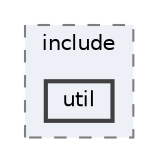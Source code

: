 digraph "becommons/include/util"
{
 // LATEX_PDF_SIZE
  bgcolor="transparent";
  edge [fontname=Helvetica,fontsize=10,labelfontname=Helvetica,labelfontsize=10];
  node [fontname=Helvetica,fontsize=10,shape=box,height=0.2,width=0.4];
  compound=true
  subgraph clusterdir_9a744b5567c265deacf566b467d8af59 {
    graph [ bgcolor="#edf0f7", pencolor="grey50", label="include", fontname=Helvetica,fontsize=10 style="filled,dashed", URL="dir_9a744b5567c265deacf566b467d8af59.html",tooltip=""]
  dir_01945739458c10315f029035be55b339 [label="util", fillcolor="#edf0f7", color="grey25", style="filled,bold", URL="dir_01945739458c10315f029035be55b339.html",tooltip=""];
  }
}
